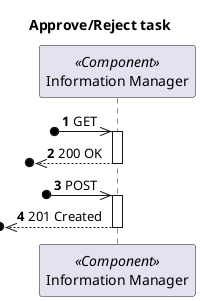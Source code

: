 @startuml
'https://plantuml.com/sequence-diagram

autonumber
skinparam packageStyle rect

title Approve/Reject task

participant "Information Manager" as MD <<Component>>

?o->> MD : GET

activate MD
?o<<--- MD : 200 OK
deactivate MD

?o->> MD : POST

activate MD
?o<<--- MD : 201 Created
deactivate MD
@enduml
